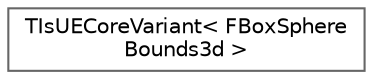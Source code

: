 digraph "Graphical Class Hierarchy"
{
 // INTERACTIVE_SVG=YES
 // LATEX_PDF_SIZE
  bgcolor="transparent";
  edge [fontname=Helvetica,fontsize=10,labelfontname=Helvetica,labelfontsize=10];
  node [fontname=Helvetica,fontsize=10,shape=box,height=0.2,width=0.4];
  rankdir="LR";
  Node0 [id="Node000000",label="TIsUECoreVariant\< FBoxSphere\lBounds3d \>",height=0.2,width=0.4,color="grey40", fillcolor="white", style="filled",URL="$da/d19/structTIsUECoreVariant_3_01FBoxSphereBounds3d_01_4.html",tooltip=" "];
}
